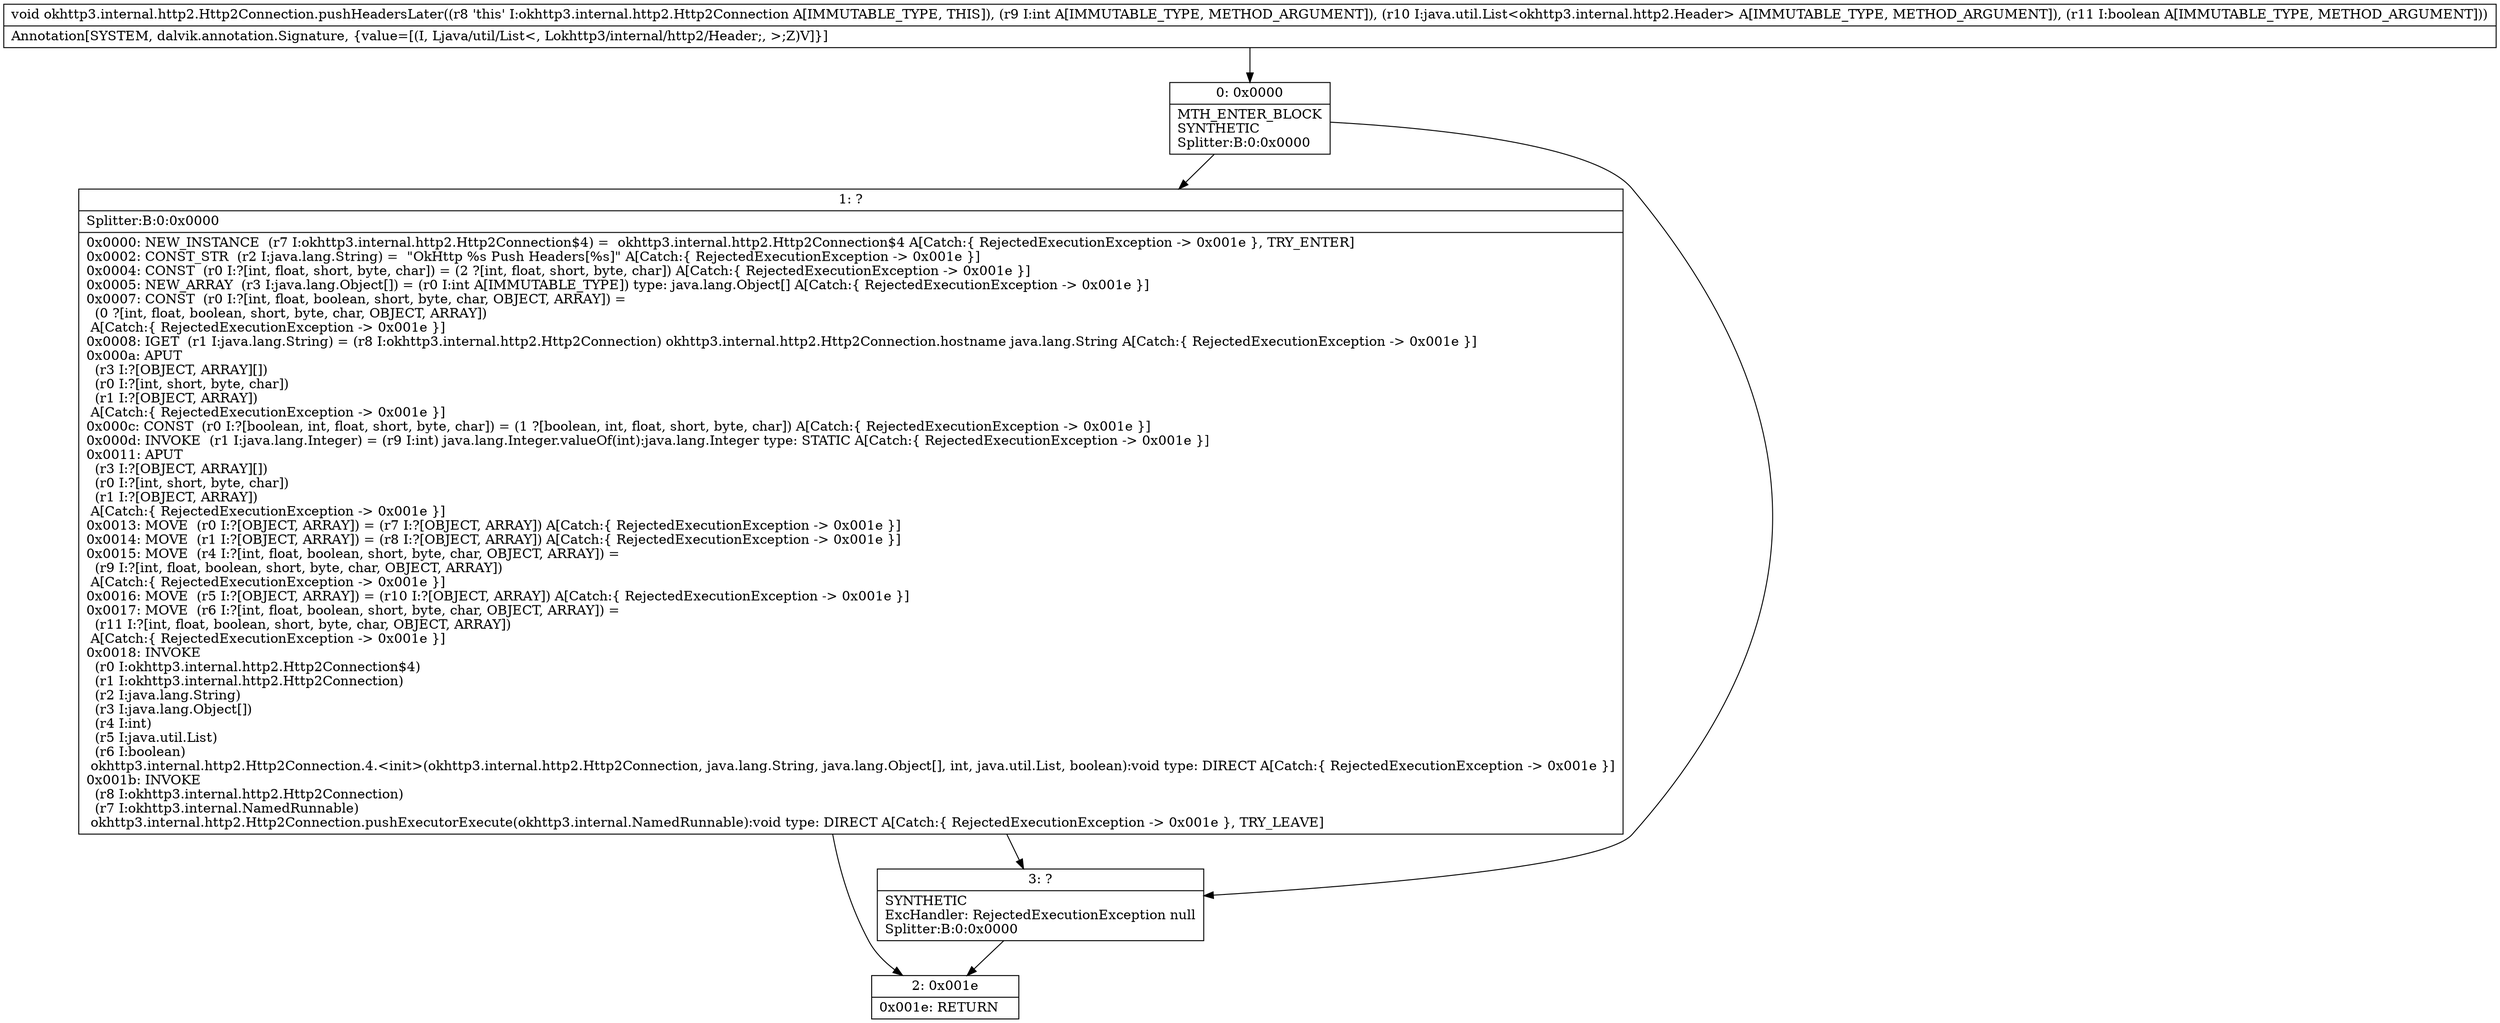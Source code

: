digraph "CFG forokhttp3.internal.http2.Http2Connection.pushHeadersLater(ILjava\/util\/List;Z)V" {
Node_0 [shape=record,label="{0\:\ 0x0000|MTH_ENTER_BLOCK\lSYNTHETIC\lSplitter:B:0:0x0000\l}"];
Node_1 [shape=record,label="{1\:\ ?|Splitter:B:0:0x0000\l|0x0000: NEW_INSTANCE  (r7 I:okhttp3.internal.http2.Http2Connection$4) =  okhttp3.internal.http2.Http2Connection$4 A[Catch:\{ RejectedExecutionException \-\> 0x001e \}, TRY_ENTER]\l0x0002: CONST_STR  (r2 I:java.lang.String) =  \"OkHttp %s Push Headers[%s]\" A[Catch:\{ RejectedExecutionException \-\> 0x001e \}]\l0x0004: CONST  (r0 I:?[int, float, short, byte, char]) = (2 ?[int, float, short, byte, char]) A[Catch:\{ RejectedExecutionException \-\> 0x001e \}]\l0x0005: NEW_ARRAY  (r3 I:java.lang.Object[]) = (r0 I:int A[IMMUTABLE_TYPE]) type: java.lang.Object[] A[Catch:\{ RejectedExecutionException \-\> 0x001e \}]\l0x0007: CONST  (r0 I:?[int, float, boolean, short, byte, char, OBJECT, ARRAY]) = \l  (0 ?[int, float, boolean, short, byte, char, OBJECT, ARRAY])\l A[Catch:\{ RejectedExecutionException \-\> 0x001e \}]\l0x0008: IGET  (r1 I:java.lang.String) = (r8 I:okhttp3.internal.http2.Http2Connection) okhttp3.internal.http2.Http2Connection.hostname java.lang.String A[Catch:\{ RejectedExecutionException \-\> 0x001e \}]\l0x000a: APUT  \l  (r3 I:?[OBJECT, ARRAY][])\l  (r0 I:?[int, short, byte, char])\l  (r1 I:?[OBJECT, ARRAY])\l A[Catch:\{ RejectedExecutionException \-\> 0x001e \}]\l0x000c: CONST  (r0 I:?[boolean, int, float, short, byte, char]) = (1 ?[boolean, int, float, short, byte, char]) A[Catch:\{ RejectedExecutionException \-\> 0x001e \}]\l0x000d: INVOKE  (r1 I:java.lang.Integer) = (r9 I:int) java.lang.Integer.valueOf(int):java.lang.Integer type: STATIC A[Catch:\{ RejectedExecutionException \-\> 0x001e \}]\l0x0011: APUT  \l  (r3 I:?[OBJECT, ARRAY][])\l  (r0 I:?[int, short, byte, char])\l  (r1 I:?[OBJECT, ARRAY])\l A[Catch:\{ RejectedExecutionException \-\> 0x001e \}]\l0x0013: MOVE  (r0 I:?[OBJECT, ARRAY]) = (r7 I:?[OBJECT, ARRAY]) A[Catch:\{ RejectedExecutionException \-\> 0x001e \}]\l0x0014: MOVE  (r1 I:?[OBJECT, ARRAY]) = (r8 I:?[OBJECT, ARRAY]) A[Catch:\{ RejectedExecutionException \-\> 0x001e \}]\l0x0015: MOVE  (r4 I:?[int, float, boolean, short, byte, char, OBJECT, ARRAY]) = \l  (r9 I:?[int, float, boolean, short, byte, char, OBJECT, ARRAY])\l A[Catch:\{ RejectedExecutionException \-\> 0x001e \}]\l0x0016: MOVE  (r5 I:?[OBJECT, ARRAY]) = (r10 I:?[OBJECT, ARRAY]) A[Catch:\{ RejectedExecutionException \-\> 0x001e \}]\l0x0017: MOVE  (r6 I:?[int, float, boolean, short, byte, char, OBJECT, ARRAY]) = \l  (r11 I:?[int, float, boolean, short, byte, char, OBJECT, ARRAY])\l A[Catch:\{ RejectedExecutionException \-\> 0x001e \}]\l0x0018: INVOKE  \l  (r0 I:okhttp3.internal.http2.Http2Connection$4)\l  (r1 I:okhttp3.internal.http2.Http2Connection)\l  (r2 I:java.lang.String)\l  (r3 I:java.lang.Object[])\l  (r4 I:int)\l  (r5 I:java.util.List)\l  (r6 I:boolean)\l okhttp3.internal.http2.Http2Connection.4.\<init\>(okhttp3.internal.http2.Http2Connection, java.lang.String, java.lang.Object[], int, java.util.List, boolean):void type: DIRECT A[Catch:\{ RejectedExecutionException \-\> 0x001e \}]\l0x001b: INVOKE  \l  (r8 I:okhttp3.internal.http2.Http2Connection)\l  (r7 I:okhttp3.internal.NamedRunnable)\l okhttp3.internal.http2.Http2Connection.pushExecutorExecute(okhttp3.internal.NamedRunnable):void type: DIRECT A[Catch:\{ RejectedExecutionException \-\> 0x001e \}, TRY_LEAVE]\l}"];
Node_2 [shape=record,label="{2\:\ 0x001e|0x001e: RETURN   \l}"];
Node_3 [shape=record,label="{3\:\ ?|SYNTHETIC\lExcHandler: RejectedExecutionException null\lSplitter:B:0:0x0000\l}"];
MethodNode[shape=record,label="{void okhttp3.internal.http2.Http2Connection.pushHeadersLater((r8 'this' I:okhttp3.internal.http2.Http2Connection A[IMMUTABLE_TYPE, THIS]), (r9 I:int A[IMMUTABLE_TYPE, METHOD_ARGUMENT]), (r10 I:java.util.List\<okhttp3.internal.http2.Header\> A[IMMUTABLE_TYPE, METHOD_ARGUMENT]), (r11 I:boolean A[IMMUTABLE_TYPE, METHOD_ARGUMENT]))  | Annotation[SYSTEM, dalvik.annotation.Signature, \{value=[(I, Ljava\/util\/List\<, Lokhttp3\/internal\/http2\/Header;, \>;Z)V]\}]\l}"];
MethodNode -> Node_0;
Node_0 -> Node_1;
Node_0 -> Node_3;
Node_1 -> Node_2;
Node_1 -> Node_3;
Node_3 -> Node_2;
}

